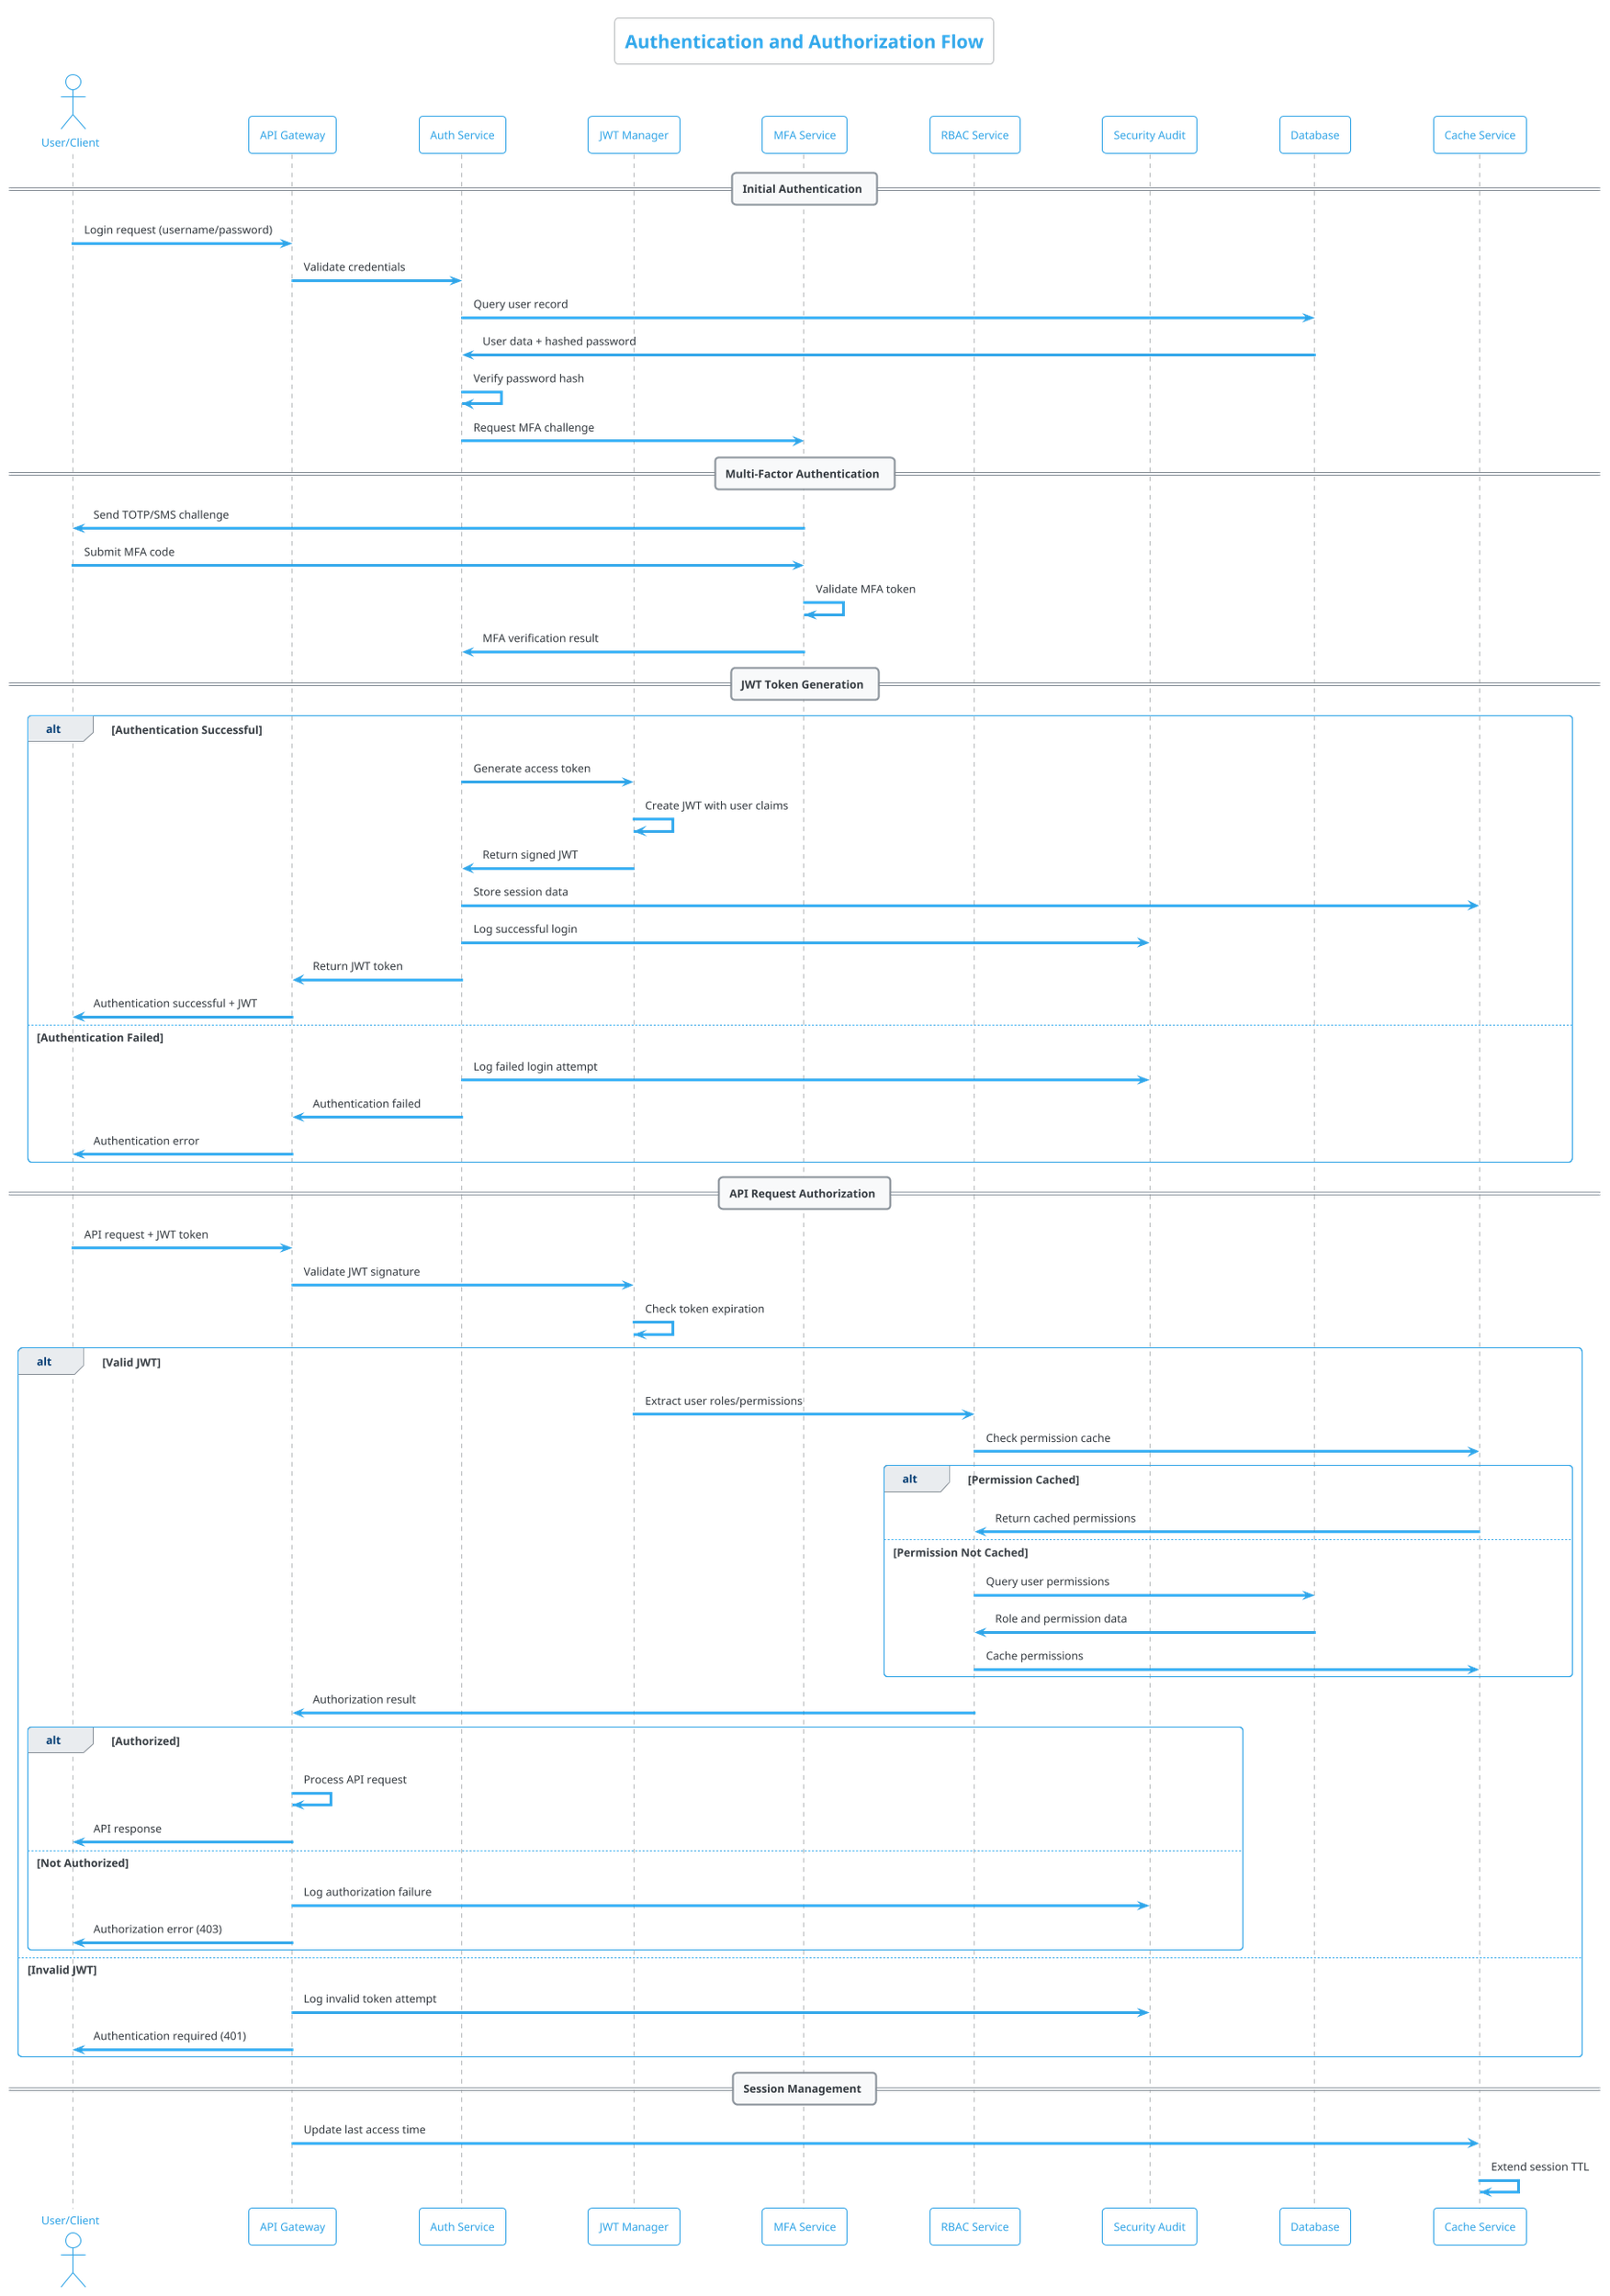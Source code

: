 @startuml Authentication and Authorization Flow
!theme cerulean-outline
title Authentication and Authorization Flow

actor "User/Client" as User
participant "API Gateway" as Gateway
participant "Auth Service" as Auth
participant "JWT Manager" as JWT
participant "MFA Service" as MFA
participant "RBAC Service" as RBAC
participant "Security Audit" as Audit
participant "Database" as DB
participant "Cache Service" as Cache

== Initial Authentication ==
User -> Gateway: Login request (username/password)
Gateway -> Auth: Validate credentials
Auth -> DB: Query user record
DB -> Auth: User data + hashed password
Auth -> Auth: Verify password hash
Auth -> MFA: Request MFA challenge

== Multi-Factor Authentication ==
MFA -> User: Send TOTP/SMS challenge
User -> MFA: Submit MFA code
MFA -> MFA: Validate MFA token
MFA -> Auth: MFA verification result

== JWT Token Generation ==
alt Authentication Successful
    Auth -> JWT: Generate access token
    JWT -> JWT: Create JWT with user claims
    JWT -> Auth: Return signed JWT
    Auth -> Cache: Store session data
    Auth -> Audit: Log successful login
    Auth -> Gateway: Return JWT token
    Gateway -> User: Authentication successful + JWT
else Authentication Failed
    Auth -> Audit: Log failed login attempt
    Auth -> Gateway: Authentication failed
    Gateway -> User: Authentication error
end

== API Request Authorization ==
User -> Gateway: API request + JWT token
Gateway -> JWT: Validate JWT signature
JWT -> JWT: Check token expiration
alt Valid JWT
    JWT -> RBAC: Extract user roles/permissions
    RBAC -> Cache: Check permission cache
    alt Permission Cached
        Cache -> RBAC: Return cached permissions
    else Permission Not Cached
        RBAC -> DB: Query user permissions
        DB -> RBAC: Role and permission data
        RBAC -> Cache: Cache permissions
    end
    RBAC -> Gateway: Authorization result
    alt Authorized
        Gateway -> Gateway: Process API request
        Gateway -> User: API response
    else Not Authorized
        Gateway -> Audit: Log authorization failure
        Gateway -> User: Authorization error (403)
    end
else Invalid JWT
    Gateway -> Audit: Log invalid token attempt
    Gateway -> User: Authentication required (401)
end

== Session Management ==
Gateway -> Cache: Update last access time
Cache -> Cache: Extend session TTL

@enduml